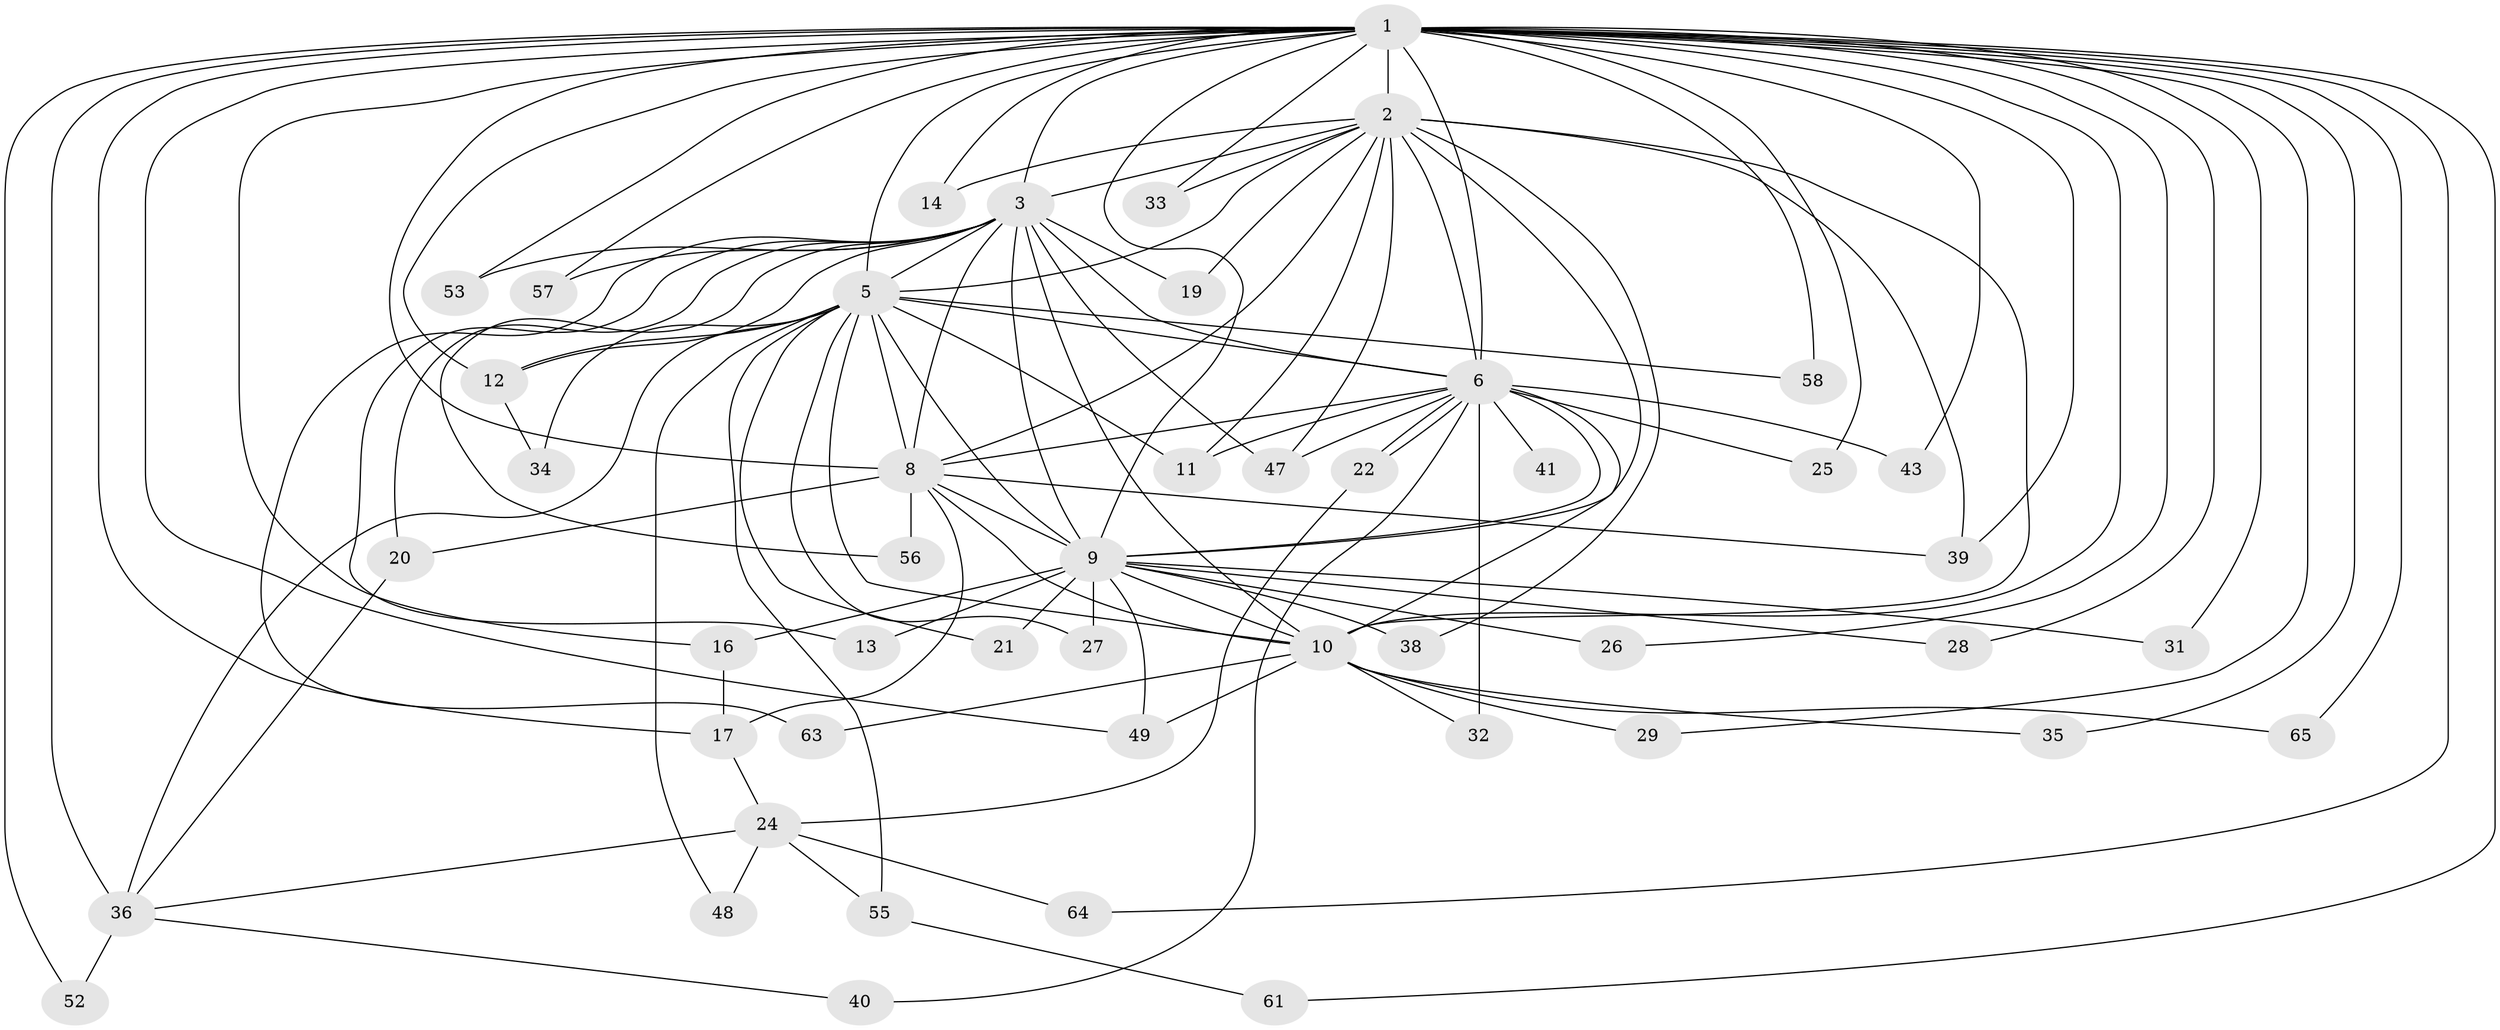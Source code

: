 // Generated by graph-tools (version 1.1) at 2025/51/02/27/25 19:51:51]
// undirected, 48 vertices, 115 edges
graph export_dot {
graph [start="1"]
  node [color=gray90,style=filled];
  1 [super="+4"];
  2 [super="+50"];
  3 [super="+15"];
  5 [super="+30"];
  6 [super="+7"];
  8 [super="+51"];
  9 [super="+23"];
  10 [super="+18"];
  11;
  12 [super="+44"];
  13;
  14;
  16 [super="+62"];
  17;
  19;
  20;
  21;
  22;
  24 [super="+46"];
  25;
  26;
  27;
  28;
  29;
  31;
  32 [super="+42"];
  33;
  34 [super="+59"];
  35;
  36 [super="+37"];
  38;
  39 [super="+45"];
  40;
  41;
  43;
  47 [super="+60"];
  48;
  49 [super="+54"];
  52;
  53;
  55;
  56;
  57;
  58;
  61;
  63;
  64;
  65;
  1 -- 2 [weight=2];
  1 -- 3 [weight=2];
  1 -- 5 [weight=2];
  1 -- 6 [weight=4];
  1 -- 8 [weight=2];
  1 -- 9 [weight=2];
  1 -- 10 [weight=2];
  1 -- 12;
  1 -- 25;
  1 -- 29;
  1 -- 58;
  1 -- 61;
  1 -- 64;
  1 -- 65;
  1 -- 14;
  1 -- 16;
  1 -- 17;
  1 -- 26;
  1 -- 28;
  1 -- 31;
  1 -- 33;
  1 -- 35;
  1 -- 36;
  1 -- 43;
  1 -- 52;
  1 -- 53;
  1 -- 57;
  1 -- 49;
  1 -- 39;
  2 -- 3;
  2 -- 5;
  2 -- 6 [weight=2];
  2 -- 8;
  2 -- 9;
  2 -- 10;
  2 -- 14;
  2 -- 19;
  2 -- 33;
  2 -- 38;
  2 -- 39;
  2 -- 47;
  2 -- 11;
  3 -- 5;
  3 -- 6 [weight=2];
  3 -- 8 [weight=2];
  3 -- 9;
  3 -- 10;
  3 -- 12;
  3 -- 13;
  3 -- 19;
  3 -- 20;
  3 -- 53;
  3 -- 56;
  3 -- 57;
  3 -- 63;
  3 -- 47;
  5 -- 6 [weight=2];
  5 -- 8;
  5 -- 9;
  5 -- 10 [weight=2];
  5 -- 11;
  5 -- 21;
  5 -- 27;
  5 -- 34 [weight=2];
  5 -- 48;
  5 -- 55;
  5 -- 58;
  5 -- 36;
  5 -- 12;
  6 -- 8 [weight=3];
  6 -- 9 [weight=2];
  6 -- 10 [weight=2];
  6 -- 22;
  6 -- 22;
  6 -- 41 [weight=2];
  6 -- 43;
  6 -- 47;
  6 -- 32 [weight=2];
  6 -- 11;
  6 -- 40;
  6 -- 25;
  8 -- 9;
  8 -- 10 [weight=2];
  8 -- 17;
  8 -- 20;
  8 -- 39;
  8 -- 56;
  9 -- 10 [weight=2];
  9 -- 13;
  9 -- 16;
  9 -- 21;
  9 -- 26;
  9 -- 27;
  9 -- 28;
  9 -- 31;
  9 -- 38;
  9 -- 49;
  10 -- 29;
  10 -- 32;
  10 -- 35;
  10 -- 49;
  10 -- 63;
  10 -- 65;
  12 -- 34;
  16 -- 17;
  17 -- 24;
  20 -- 36;
  22 -- 24;
  24 -- 48;
  24 -- 55;
  24 -- 64;
  24 -- 36;
  36 -- 40;
  36 -- 52;
  55 -- 61;
}
